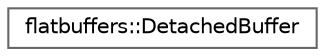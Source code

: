 digraph "Graphical Class Hierarchy"
{
 // LATEX_PDF_SIZE
  bgcolor="transparent";
  edge [fontname=Helvetica,fontsize=10,labelfontname=Helvetica,labelfontsize=10];
  node [fontname=Helvetica,fontsize=10,shape=box,height=0.2,width=0.4];
  rankdir="LR";
  Node0 [id="Node000000",label="flatbuffers::DetachedBuffer",height=0.2,width=0.4,color="grey40", fillcolor="white", style="filled",URL="$classflatbuffers_1_1DetachedBuffer.html",tooltip=" "];
}
